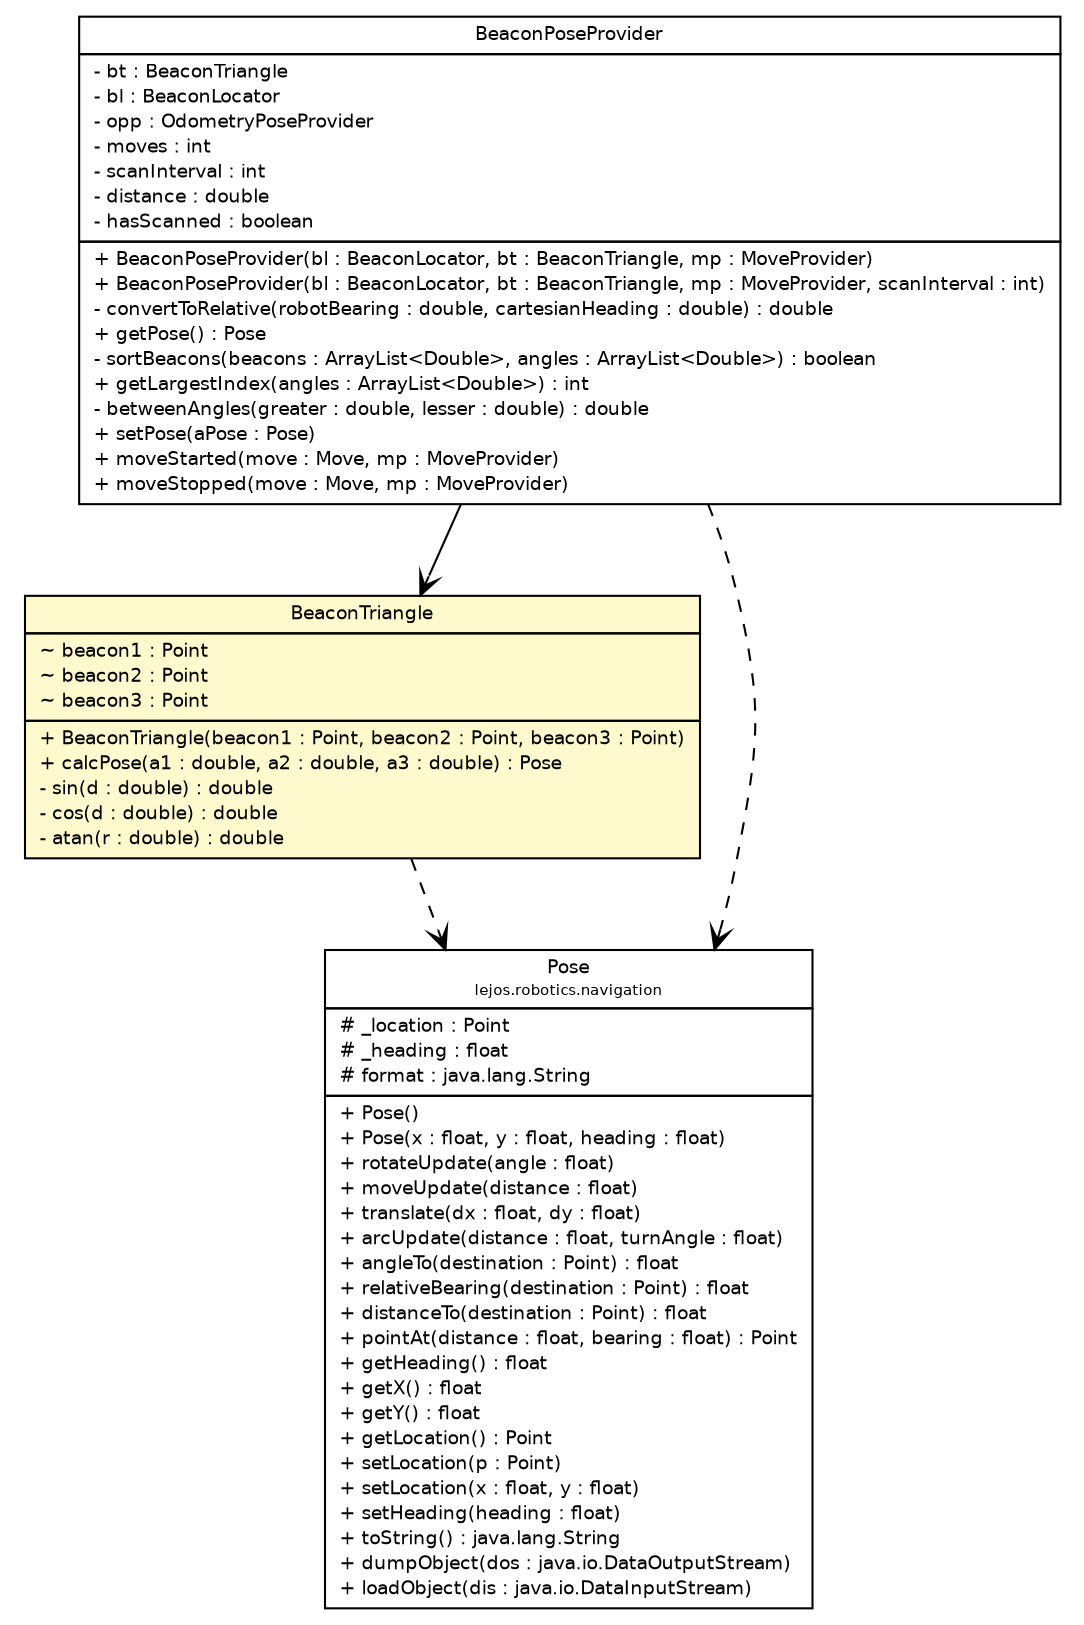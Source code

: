 #!/usr/local/bin/dot
#
# Class diagram 
# Generated by UMLGraph version R5_6-24-gf6e263 (http://www.umlgraph.org/)
#

digraph G {
	edge [fontname="Helvetica",fontsize=10,labelfontname="Helvetica",labelfontsize=10];
	node [fontname="Helvetica",fontsize=10,shape=plaintext];
	nodesep=0.25;
	ranksep=0.5;
	// lejos.robotics.localization.BeaconPoseProvider
	c745 [label=<<table title="lejos.robotics.localization.BeaconPoseProvider" border="0" cellborder="1" cellspacing="0" cellpadding="2" port="p" href="./BeaconPoseProvider.html">
		<tr><td><table border="0" cellspacing="0" cellpadding="1">
<tr><td align="center" balign="center"> BeaconPoseProvider </td></tr>
		</table></td></tr>
		<tr><td><table border="0" cellspacing="0" cellpadding="1">
<tr><td align="left" balign="left"> - bt : BeaconTriangle </td></tr>
<tr><td align="left" balign="left"> - bl : BeaconLocator </td></tr>
<tr><td align="left" balign="left"> - opp : OdometryPoseProvider </td></tr>
<tr><td align="left" balign="left"> - moves : int </td></tr>
<tr><td align="left" balign="left"> - scanInterval : int </td></tr>
<tr><td align="left" balign="left"> - distance : double </td></tr>
<tr><td align="left" balign="left"> - hasScanned : boolean </td></tr>
		</table></td></tr>
		<tr><td><table border="0" cellspacing="0" cellpadding="1">
<tr><td align="left" balign="left"> + BeaconPoseProvider(bl : BeaconLocator, bt : BeaconTriangle, mp : MoveProvider) </td></tr>
<tr><td align="left" balign="left"> + BeaconPoseProvider(bl : BeaconLocator, bt : BeaconTriangle, mp : MoveProvider, scanInterval : int) </td></tr>
<tr><td align="left" balign="left"> - convertToRelative(robotBearing : double, cartesianHeading : double) : double </td></tr>
<tr><td align="left" balign="left"> + getPose() : Pose </td></tr>
<tr><td align="left" balign="left"> - sortBeacons(beacons : ArrayList&lt;Double&gt;, angles : ArrayList&lt;Double&gt;) : boolean </td></tr>
<tr><td align="left" balign="left"> + getLargestIndex(angles : ArrayList&lt;Double&gt;) : int </td></tr>
<tr><td align="left" balign="left"> - betweenAngles(greater : double, lesser : double) : double </td></tr>
<tr><td align="left" balign="left"> + setPose(aPose : Pose) </td></tr>
<tr><td align="left" balign="left"> + moveStarted(move : Move, mp : MoveProvider) </td></tr>
<tr><td align="left" balign="left"> + moveStopped(move : Move, mp : MoveProvider) </td></tr>
		</table></td></tr>
		</table>>, URL="./BeaconPoseProvider.html", fontname="Helvetica", fontcolor="black", fontsize=9.0];
	// lejos.robotics.localization.BeaconTriangle
	c746 [label=<<table title="lejos.robotics.localization.BeaconTriangle" border="0" cellborder="1" cellspacing="0" cellpadding="2" port="p" bgcolor="lemonChiffon" href="./BeaconTriangle.html">
		<tr><td><table border="0" cellspacing="0" cellpadding="1">
<tr><td align="center" balign="center"> BeaconTriangle </td></tr>
		</table></td></tr>
		<tr><td><table border="0" cellspacing="0" cellpadding="1">
<tr><td align="left" balign="left"> ~ beacon1 : Point </td></tr>
<tr><td align="left" balign="left"> ~ beacon2 : Point </td></tr>
<tr><td align="left" balign="left"> ~ beacon3 : Point </td></tr>
		</table></td></tr>
		<tr><td><table border="0" cellspacing="0" cellpadding="1">
<tr><td align="left" balign="left"> + BeaconTriangle(beacon1 : Point, beacon2 : Point, beacon3 : Point) </td></tr>
<tr><td align="left" balign="left"> + calcPose(a1 : double, a2 : double, a3 : double) : Pose </td></tr>
<tr><td align="left" balign="left"> - sin(d : double) : double </td></tr>
<tr><td align="left" balign="left"> - cos(d : double) : double </td></tr>
<tr><td align="left" balign="left"> - atan(r : double) : double </td></tr>
		</table></td></tr>
		</table>>, URL="./BeaconTriangle.html", fontname="Helvetica", fontcolor="black", fontsize=9.0];
	// lejos.robotics.navigation.Pose
	c776 [label=<<table title="lejos.robotics.navigation.Pose" border="0" cellborder="1" cellspacing="0" cellpadding="2" port="p" href="../navigation/Pose.html">
		<tr><td><table border="0" cellspacing="0" cellpadding="1">
<tr><td align="center" balign="center"> Pose </td></tr>
<tr><td align="center" balign="center"><font point-size="7.0"> lejos.robotics.navigation </font></td></tr>
		</table></td></tr>
		<tr><td><table border="0" cellspacing="0" cellpadding="1">
<tr><td align="left" balign="left"> # _location : Point </td></tr>
<tr><td align="left" balign="left"> # _heading : float </td></tr>
<tr><td align="left" balign="left"> # format : java.lang.String </td></tr>
		</table></td></tr>
		<tr><td><table border="0" cellspacing="0" cellpadding="1">
<tr><td align="left" balign="left"> + Pose() </td></tr>
<tr><td align="left" balign="left"> + Pose(x : float, y : float, heading : float) </td></tr>
<tr><td align="left" balign="left"> + rotateUpdate(angle : float) </td></tr>
<tr><td align="left" balign="left"> + moveUpdate(distance : float) </td></tr>
<tr><td align="left" balign="left"> + translate(dx : float, dy : float) </td></tr>
<tr><td align="left" balign="left"> + arcUpdate(distance : float, turnAngle : float) </td></tr>
<tr><td align="left" balign="left"> + angleTo(destination : Point) : float </td></tr>
<tr><td align="left" balign="left"> + relativeBearing(destination : Point) : float </td></tr>
<tr><td align="left" balign="left"> + distanceTo(destination : Point) : float </td></tr>
<tr><td align="left" balign="left"> + pointAt(distance : float, bearing : float) : Point </td></tr>
<tr><td align="left" balign="left"> + getHeading() : float </td></tr>
<tr><td align="left" balign="left"> + getX() : float </td></tr>
<tr><td align="left" balign="left"> + getY() : float </td></tr>
<tr><td align="left" balign="left"> + getLocation() : Point </td></tr>
<tr><td align="left" balign="left"> + setLocation(p : Point) </td></tr>
<tr><td align="left" balign="left"> + setLocation(x : float, y : float) </td></tr>
<tr><td align="left" balign="left"> + setHeading(heading : float) </td></tr>
<tr><td align="left" balign="left"> + toString() : java.lang.String </td></tr>
<tr><td align="left" balign="left"> + dumpObject(dos : java.io.DataOutputStream) </td></tr>
<tr><td align="left" balign="left"> + loadObject(dis : java.io.DataInputStream) </td></tr>
		</table></td></tr>
		</table>>, URL="../navigation/Pose.html", fontname="Helvetica", fontcolor="black", fontsize=9.0];
	// lejos.robotics.localization.BeaconPoseProvider NAVASSOC lejos.robotics.localization.BeaconTriangle
	c745:p -> c746:p [taillabel="", label="", headlabel="", fontname="Helvetica", fontcolor="black", fontsize=10.0, color="black", arrowhead=open];
	// lejos.robotics.localization.BeaconPoseProvider DEPEND lejos.robotics.navigation.Pose
	c745:p -> c776:p [taillabel="", label="", headlabel="", fontname="Helvetica", fontcolor="black", fontsize=10.0, color="black", arrowhead=open, style=dashed];
	// lejos.robotics.localization.BeaconTriangle DEPEND lejos.robotics.navigation.Pose
	c746:p -> c776:p [taillabel="", label="", headlabel="", fontname="Helvetica", fontcolor="black", fontsize=10.0, color="black", arrowhead=open, style=dashed];
}

